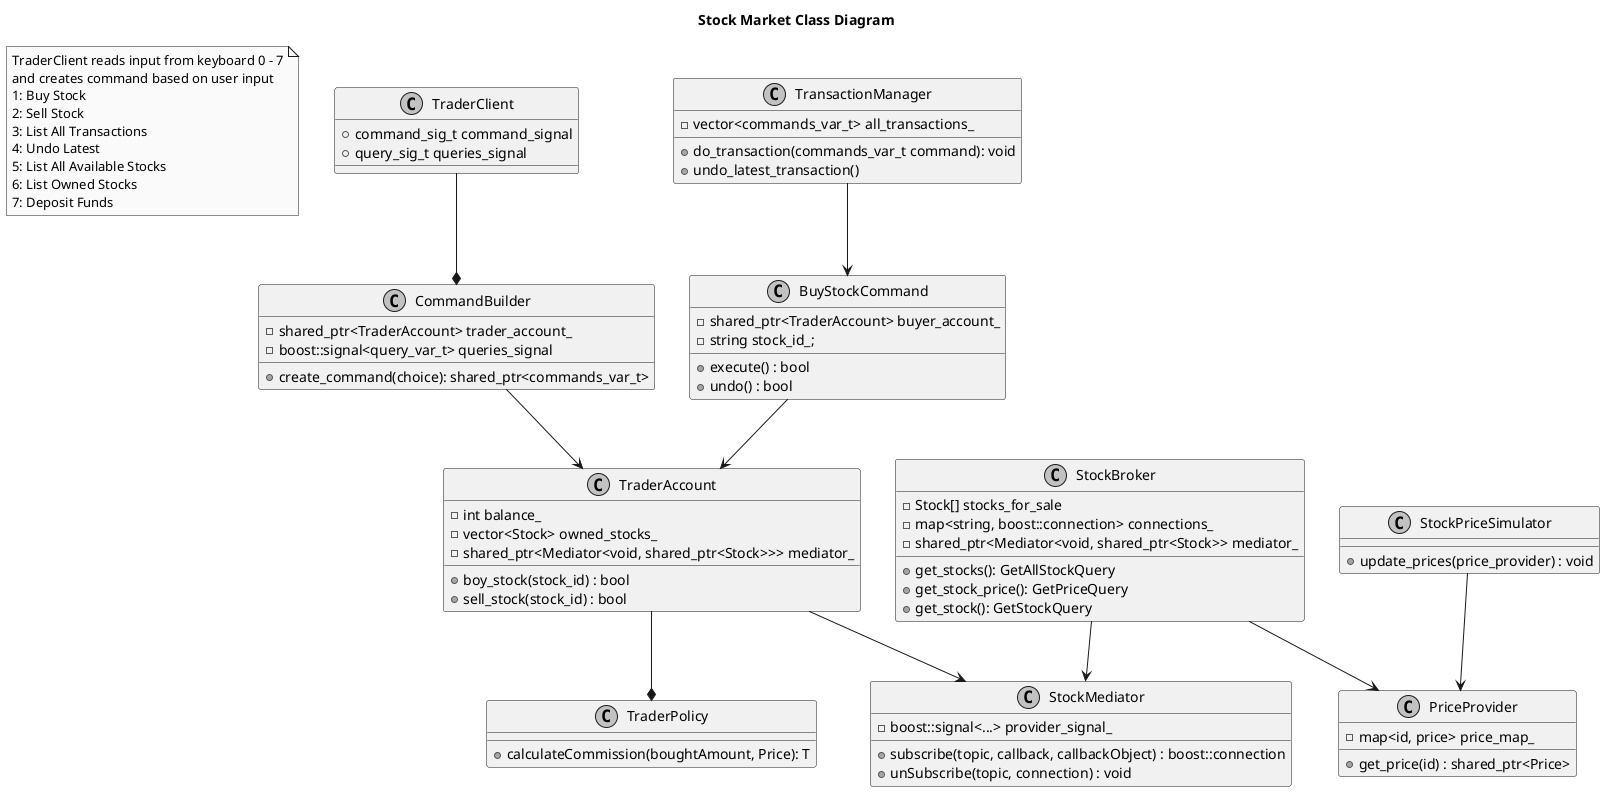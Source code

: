 @startuml StockMarketClassDiagram
skinparam Monochrome true
skinparam Shadowing false

title Stock Market Class Diagram 

note as N2
  TraderClient reads input from keyboard 0 - 7
  and creates command based on user input 
  1: Buy Stock
  2: Sell Stock
  3: List All Transactions 
  4: Undo Latest 
  5: List All Available Stocks 
  6: List Owned Stocks 
  7: Deposit Funds 
end note

class TraderClient {
  + command_sig_t command_signal 
  + query_sig_t queries_signal
}

class TransactionManager {
  - vector<commands_var_t> all_transactions_
  + do_transaction(commands_var_t command): void
  + undo_latest_transaction()
} 

class PriceProvider {
  - map<id, price> price_map_ 
  + get_price(id) : shared_ptr<Price>
}

class BuyStockCommand {
  - shared_ptr<TraderAccount> buyer_account_ 
  - string stock_id_; 
  + execute() : bool
  + undo() : bool
}

class StockBroker {
  - Stock[] stocks_for_sale
  - map<string, boost::connection> connections_
  - shared_ptr<Mediator<void, shared_ptr<Stock>> mediator_
  + get_stocks(): GetAllStockQuery
  + get_stock_price(): GetPriceQuery 
  + get_stock(): GetStockQuery  
}

class StockMediator {
  - boost::signal<...> provider_signal_ 
  + subscribe(topic, callback, callbackObject) : boost::connection
  + unSubscribe(topic, connection) : void 
}

class CommandBuilder {
  - shared_ptr<TraderAccount> trader_account_ 
  - boost::signal<query_var_t> queries_signal 
  + create_command(choice): shared_ptr<commands_var_t> 
}

class TraderAccount {
  - int balance_ 
  - vector<Stock> owned_stocks_ 
  - shared_ptr<Mediator<void, shared_ptr<Stock>>> mediator_ 
  + boy_stock(stock_id) : bool 
  + sell_stock(stock_id) : bool 
}

class TraderPolicy {
  + calculateCommission(boughtAmount, Price): T 
}

class StockPriceSimulator {
  + update_prices(price_provider) : void 
}

TraderClient --* CommandBuilder
CommandBuilder --> TraderAccount
TraderAccount --> StockMediator 
TraderAccount --* TraderPolicy
StockBroker --> StockMediator
BuyStockCommand --> TraderAccount
StockBroker --> PriceProvider
TransactionManager --> BuyStockCommand
StockPriceSimulator --> PriceProvider
@enduml